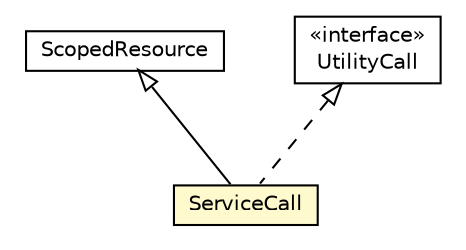 #!/usr/local/bin/dot
#
# Class diagram 
# Generated by UMLGraph version R5_6-24-gf6e263 (http://www.umlgraph.org/)
#

digraph G {
	edge [fontname="Helvetica",fontsize=10,labelfontname="Helvetica",labelfontsize=10];
	node [fontname="Helvetica",fontsize=10,shape=plaintext];
	nodesep=0.25;
	ranksep=0.5;
	// org.universAAL.middleware.rdf.ScopedResource
	c7380850 [label=<<table title="org.universAAL.middleware.rdf.ScopedResource" border="0" cellborder="1" cellspacing="0" cellpadding="2" port="p" href="../rdf/ScopedResource.html">
		<tr><td><table border="0" cellspacing="0" cellpadding="1">
<tr><td align="center" balign="center"> ScopedResource </td></tr>
		</table></td></tr>
		</table>>, URL="../rdf/ScopedResource.html", fontname="Helvetica", fontcolor="black", fontsize=10.0];
	// org.universAAL.middleware.bus.model.matchable.UtilityCall
	c7381103 [label=<<table title="org.universAAL.middleware.bus.model.matchable.UtilityCall" border="0" cellborder="1" cellspacing="0" cellpadding="2" port="p" href="../bus/model/matchable/UtilityCall.html">
		<tr><td><table border="0" cellspacing="0" cellpadding="1">
<tr><td align="center" balign="center"> &#171;interface&#187; </td></tr>
<tr><td align="center" balign="center"> UtilityCall </td></tr>
		</table></td></tr>
		</table>>, URL="../bus/model/matchable/UtilityCall.html", fontname="Helvetica", fontcolor="black", fontsize=10.0];
	// org.universAAL.middleware.service.ServiceCall
	c7381165 [label=<<table title="org.universAAL.middleware.service.ServiceCall" border="0" cellborder="1" cellspacing="0" cellpadding="2" port="p" bgcolor="lemonChiffon" href="./ServiceCall.html">
		<tr><td><table border="0" cellspacing="0" cellpadding="1">
<tr><td align="center" balign="center"> ServiceCall </td></tr>
		</table></td></tr>
		</table>>, URL="./ServiceCall.html", fontname="Helvetica", fontcolor="black", fontsize=10.0];
	//org.universAAL.middleware.service.ServiceCall extends org.universAAL.middleware.rdf.ScopedResource
	c7380850:p -> c7381165:p [dir=back,arrowtail=empty];
	//org.universAAL.middleware.service.ServiceCall implements org.universAAL.middleware.bus.model.matchable.UtilityCall
	c7381103:p -> c7381165:p [dir=back,arrowtail=empty,style=dashed];
}

